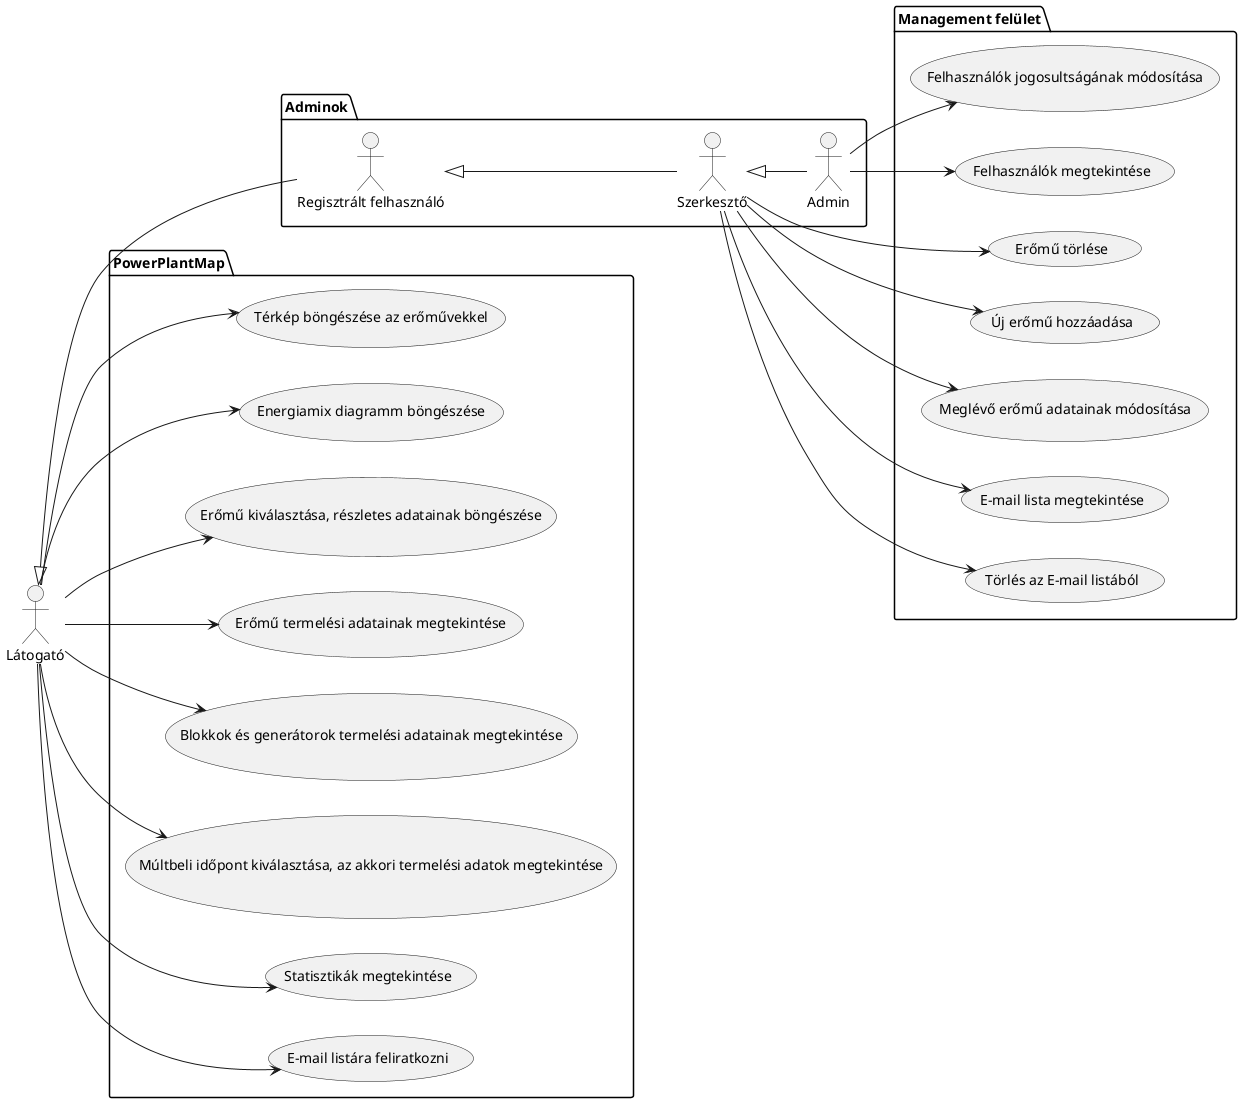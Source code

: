 @startuml usecase
left to right direction
actor Látogató as l
 
package Adminok {
  actor "Regisztrált felhasználó" as r
  l <|-- r
  actor Szerkesztő as u
  r <|-- u
  actor Admin as a
  u <|-- a
}
 
package PowerPlantMap {
  usecase "Térkép böngészése az erőművekkel" as UC1
  usecase "Energiamix diagramm böngészése" as UC2
  usecase "Erőmű kiválasztása, részletes adatainak böngészése" as UC3
  usecase "Erőmű termelési adatainak megtekintése" as UC4
  usecase "Blokkok és generátorok termelési adatainak megtekintése" as UC5
  usecase "Múltbeli időpont kiválasztása, az akkori termelési adatok megtekintése" as UC6
  usecase "Statisztikák megtekintése" as UC7
  usecase "E-mail listára feliratkozni" as UC8
}
 
package "Management felület" {
  usecase "Erőmű törlése" as UC9
  usecase "Új erőmű hozzáadása" as UC10
  usecase "Meglévő erőmű adatainak módosítása" as UC11
  usecase "E-mail lista megtekintése" as UC12
  usecase "Törlés az E-mail listából" as UC13
 
  usecase "Felhasználók megtekintése" as UC14
  usecase "Felhasználók jogosultságának módosítása" as UC15
}
 
l --> UC1
l --> UC2
l --> UC3
l --> UC4
l --> UC5
l --> UC6
l --> UC7
l --> UC8
u --> UC9
u --> UC10
u --> UC11
u --> UC12
u --> UC13

a --> UC14
a --> UC15
@enduml